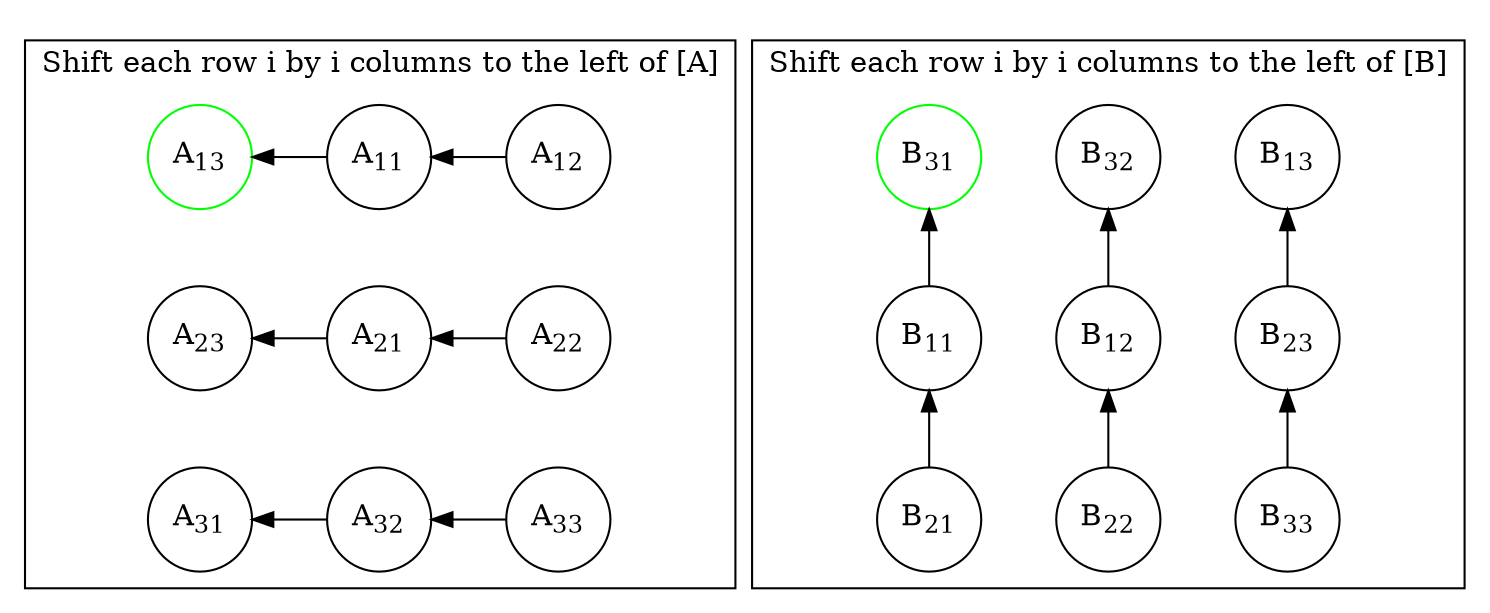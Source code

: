 digraph G {
 // splines="line";
  node [shape=circle,
      fixedsize=true, # don't allow nodes to change sizes dynamically
      width=0.7, nodesep = 0.5, ranksep = 0.5];
  
  subgraph cluster_0 {
   
    edge[dir="back"];//, style=invis];
    a[label = <A<SUB>13</SUB>>, color = green];
    b[label = <A<SUB>11</SUB>>];
    c[label = <A<SUB>12</SUB>>];
    //d[label = <A<SUB>21</SUB>>, color = green];
//    e[label = <A<SUB>22</SUB>>];
//    f[label = <A<SUB>23</SUB>>];
    g[label = <A<SUB>31</SUB>>];
//    h[label = <A<SUB>32</SUB>>];
    i[label = <A<SUB>33</SUB>>];
    label = "Shift each row i by i columns to the left of [A]";

    d[label = <A<SUB>23</SUB>>];
    f[label = <A<SUB>22</SUB>>];
    e[label = <A<SUB>21</SUB>>];
    //g[label = < <S>A<SUB>31</SUB></S>>];
    h[label = <A<SUB>32</SUB>>];

    a -> b;
    b -> c;
    a -> c[style=invis];
    a -> d[style=invis];
    c -> f[style=invis];
    f -> d[style=invis];
    d -> e[label = " "];
    e -> f;
    d -> g[style=invis];
    g -> h;
    h -> i;
    f -> i[style=invis];
    i -> g[style=invis];

    {rank = same; a;b;c}
    {rank = same; d;e;f}
    {rank = same; g;h;i}
  }

  subgraph cluster_1 {
    
    edge [dir="back"];
    a1[label = <B<SUB>31</SUB>>, color = green];
   // b1[label = <B<SUB>12</SUB>>];
    c1[label = <B<SUB>13</SUB>>];
    d1[label = <B<SUB>11</SUB>>];
//    e1[label = <B<SUB>22</SUB>>];
//    f1[label = <B<SUB>23</SUB>>];
    g1[label = <B<SUB>21</SUB>>];
//    h1[label = <B<SUB>32</SUB>>];
    i1[label = <B<SUB>33</SUB>>];
    label = "Shift each row i by i columns to the left of [B]"

    b1[label = <B<SUB>32</SUB>>];
    h1[label = <B<SUB>22</SUB>>];
    e1[label = <B<SUB>12</SUB>>];
//    c1[label = < <S>B<SUB>13</SUB></S>>];
    f1[label = <B<SUB>23</SUB>>]

    c1 -> f1;
    f1 -> i1;
    //g1 -> a1[color = red, xlabel = <<FONT COLOR="red">shift B<SUB>21</SUB> <br/>to B<SUB>11</SUB></FONT>>];
    b1 -> e1;
    e1 -> h1;
    //h1 -> b1[style=invis];
    
    a1 -> b1[style=invis];
    b1 -> c1[style=invis];
    a1 -> d1;
    //d1 -> e1;//[style=invis];
    //e1 -> f1[style=invis];
    d1 -> g1;
    g1 -> h1[style=invis];
    h1 -> i1[style=invis];
    //i1 -> c1[style=invis];

    {rank = same; a1;b1;c1}
    {rank = same; d1;e1;f1}
    {rank = same; g1;h1;i1}
  }

}


